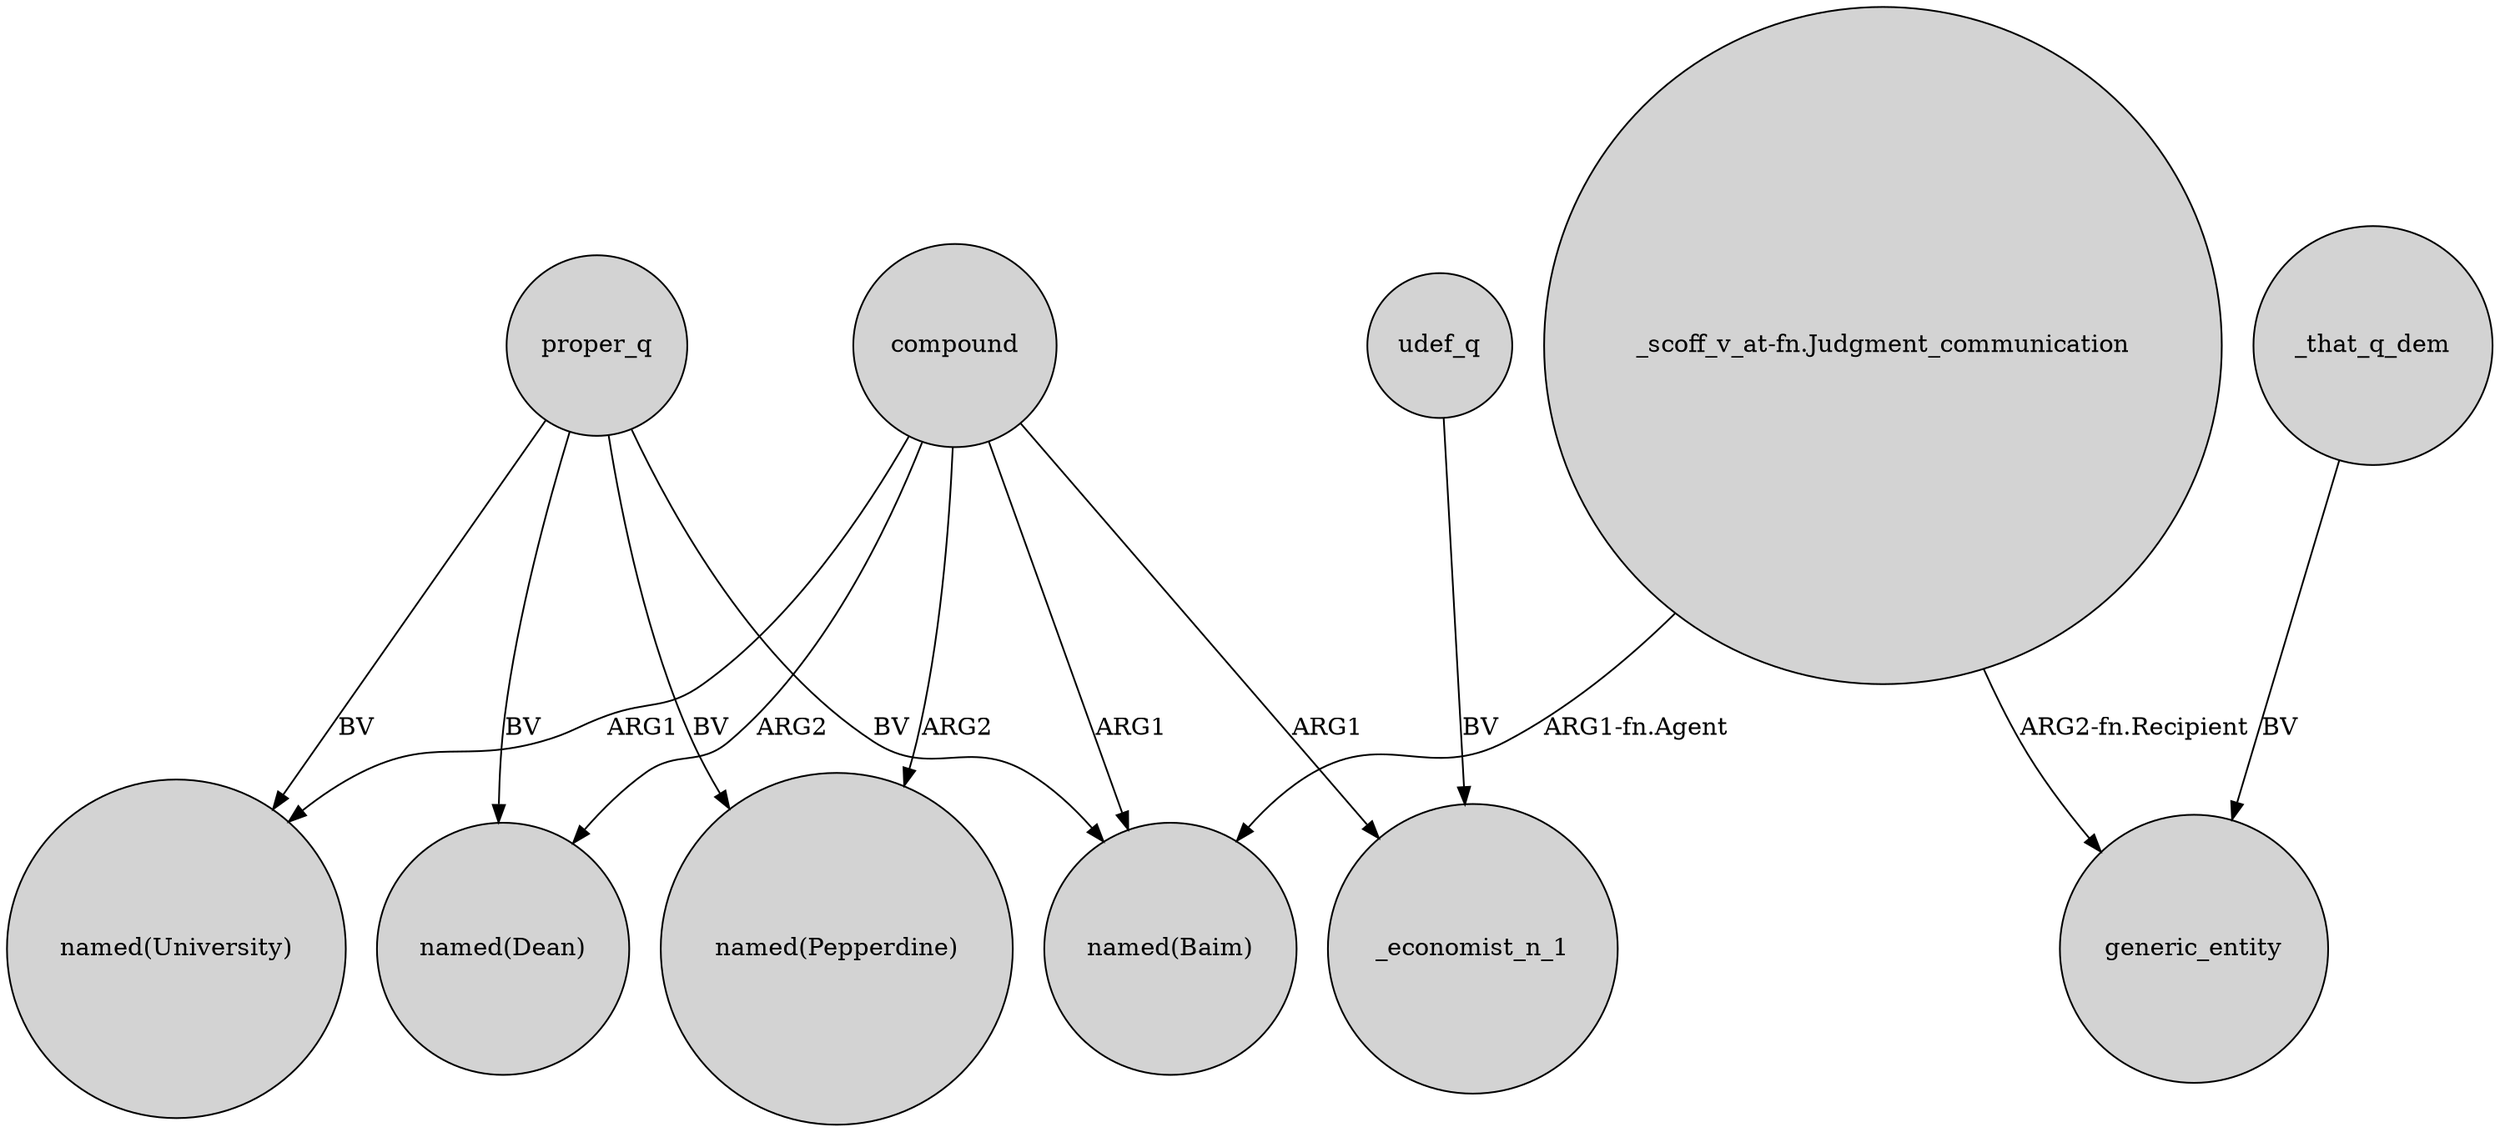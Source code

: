 digraph {
	node [shape=circle style=filled]
	compound -> "named(Pepperdine)" [label=ARG2]
	compound -> "named(Dean)" [label=ARG2]
	proper_q -> "named(Pepperdine)" [label=BV]
	proper_q -> "named(Dean)" [label=BV]
	"_scoff_v_at-fn.Judgment_communication" -> "named(Baim)" [label="ARG1-fn.Agent"]
	udef_q -> _economist_n_1 [label=BV]
	proper_q -> "named(Baim)" [label=BV]
	compound -> "named(Baim)" [label=ARG1]
	_that_q_dem -> generic_entity [label=BV]
	compound -> "named(University)" [label=ARG1]
	compound -> _economist_n_1 [label=ARG1]
	"_scoff_v_at-fn.Judgment_communication" -> generic_entity [label="ARG2-fn.Recipient"]
	proper_q -> "named(University)" [label=BV]
}
